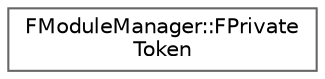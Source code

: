 digraph "Graphical Class Hierarchy"
{
 // INTERACTIVE_SVG=YES
 // LATEX_PDF_SIZE
  bgcolor="transparent";
  edge [fontname=Helvetica,fontsize=10,labelfontname=Helvetica,labelfontsize=10];
  node [fontname=Helvetica,fontsize=10,shape=box,height=0.2,width=0.4];
  rankdir="LR";
  Node0 [id="Node000000",label="FModuleManager::FPrivate\lToken",height=0.2,width=0.4,color="grey40", fillcolor="white", style="filled",URL="$d5/de2/structFModuleManager_1_1FPrivateToken.html",tooltip=" "];
}
